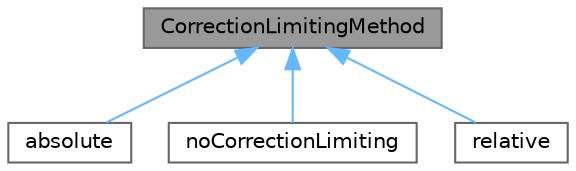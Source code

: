 digraph "CorrectionLimitingMethod"
{
 // LATEX_PDF_SIZE
  bgcolor="transparent";
  edge [fontname=Helvetica,fontsize=10,labelfontname=Helvetica,labelfontsize=10];
  node [fontname=Helvetica,fontsize=10,shape=box,height=0.2,width=0.4];
  Node1 [id="Node000001",label="CorrectionLimitingMethod",height=0.2,width=0.4,color="gray40", fillcolor="grey60", style="filled", fontcolor="black",tooltip="Base class for correction limiting methods."];
  Node1 -> Node2 [id="edge1_Node000001_Node000002",dir="back",color="steelblue1",style="solid",tooltip=" "];
  Node2 [id="Node000002",label="absolute",height=0.2,width=0.4,color="gray40", fillcolor="white", style="filled",URL="$classFoam_1_1CorrectionLimitingMethods_1_1absolute.html",tooltip="Correction limiting method based on the absolute particle velocity."];
  Node1 -> Node3 [id="edge2_Node000001_Node000003",dir="back",color="steelblue1",style="solid",tooltip=" "];
  Node3 [id="Node000003",label="noCorrectionLimiting",height=0.2,width=0.4,color="gray40", fillcolor="white", style="filled",URL="$classFoam_1_1CorrectionLimitingMethods_1_1noCorrectionLimiting.html",tooltip="Place holder for the 'none' option."];
  Node1 -> Node4 [id="edge3_Node000001_Node000004",dir="back",color="steelblue1",style="solid",tooltip=" "];
  Node4 [id="Node000004",label="relative",height=0.2,width=0.4,color="gray40", fillcolor="white", style="filled",URL="$classFoam_1_1CorrectionLimitingMethods_1_1relative.html",tooltip="Correction limiting method based on the relative particle velocity."];
}
